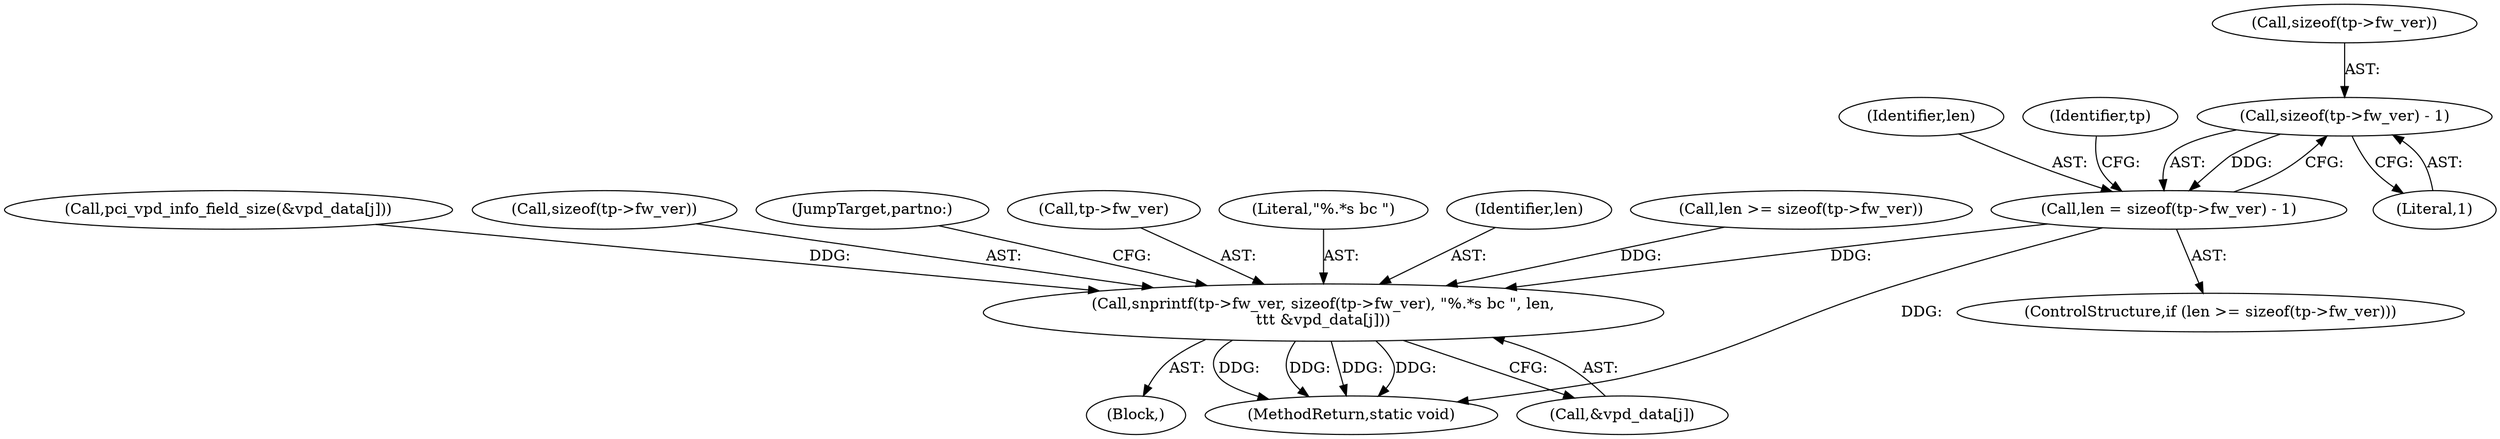 digraph "0_linux_715230a44310a8cf66fbfb5a46f9a62a9b2de424@API" {
"1000238" [label="(Call,sizeof(tp->fw_ver) - 1)"];
"1000236" [label="(Call,len = sizeof(tp->fw_ver) - 1)"];
"1000253" [label="(Call,snprintf(tp->fw_ver, sizeof(tp->fw_ver), \"%.*s bc \", len,\n\t\t\t &vpd_data[j]))"];
"1000238" [label="(Call,sizeof(tp->fw_ver) - 1)"];
"1000214" [label="(Call,pci_vpd_info_field_size(&vpd_data[j]))"];
"1000237" [label="(Identifier,len)"];
"1000236" [label="(Call,len = sizeof(tp->fw_ver) - 1)"];
"1000170" [label="(Block,)"];
"1000604" [label="(MethodReturn,static void)"];
"1000257" [label="(Call,sizeof(tp->fw_ver))"];
"1000239" [label="(Call,sizeof(tp->fw_ver))"];
"1000229" [label="(ControlStructure,if (len >= sizeof(tp->fw_ver)))"];
"1000267" [label="(JumpTarget,partno:)"];
"1000243" [label="(Literal,1)"];
"1000254" [label="(Call,tp->fw_ver)"];
"1000253" [label="(Call,snprintf(tp->fw_ver, sizeof(tp->fw_ver), \"%.*s bc \", len,\n\t\t\t &vpd_data[j]))"];
"1000263" [label="(Call,&vpd_data[j])"];
"1000261" [label="(Literal,\"%.*s bc \")"];
"1000262" [label="(Identifier,len)"];
"1000230" [label="(Call,len >= sizeof(tp->fw_ver))"];
"1000246" [label="(Identifier,tp)"];
"1000238" -> "1000236"  [label="AST: "];
"1000238" -> "1000243"  [label="CFG: "];
"1000239" -> "1000238"  [label="AST: "];
"1000243" -> "1000238"  [label="AST: "];
"1000236" -> "1000238"  [label="CFG: "];
"1000238" -> "1000236"  [label="DDG: "];
"1000236" -> "1000229"  [label="AST: "];
"1000237" -> "1000236"  [label="AST: "];
"1000246" -> "1000236"  [label="CFG: "];
"1000236" -> "1000604"  [label="DDG: "];
"1000236" -> "1000253"  [label="DDG: "];
"1000253" -> "1000170"  [label="AST: "];
"1000253" -> "1000263"  [label="CFG: "];
"1000254" -> "1000253"  [label="AST: "];
"1000257" -> "1000253"  [label="AST: "];
"1000261" -> "1000253"  [label="AST: "];
"1000262" -> "1000253"  [label="AST: "];
"1000263" -> "1000253"  [label="AST: "];
"1000267" -> "1000253"  [label="CFG: "];
"1000253" -> "1000604"  [label="DDG: "];
"1000253" -> "1000604"  [label="DDG: "];
"1000253" -> "1000604"  [label="DDG: "];
"1000253" -> "1000604"  [label="DDG: "];
"1000230" -> "1000253"  [label="DDG: "];
"1000214" -> "1000253"  [label="DDG: "];
}
